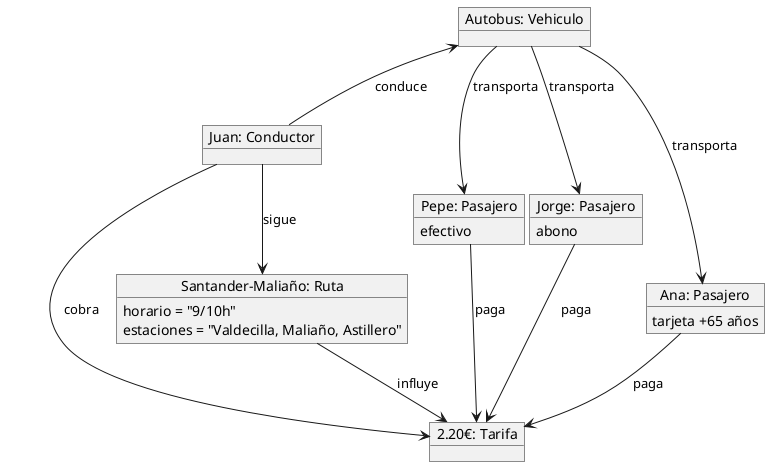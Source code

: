 @startuml object-diagram
object "Autobus: Vehiculo" as autobus
object "Juan: Conductor" as juan
object "2.20€: Tarifa" as tarifa
object "Santander-Maliaño: Ruta" as ruta {
  horario = "9/10h"
  estaciones = "Valdecilla, Maliaño, Astillero"
}
object "Pepe: Pasajero" as pepe {
    efectivo
}
object "Jorge: Pasajero" as jorge {
    abono
}
object "Ana: Pasajero" as ana {
    tarjeta +65 años
}
object "Juan: Conductor" as juan{
}

autobus --> pepe : transporta
autobus --> jorge : transporta
autobus --> ana : transporta
juan --> tarifa : cobra
autobus <-- juan : conduce
juan --> ruta : sigue
pepe --> tarifa : paga
jorge --> tarifa : paga
ana --> tarifa : paga
ruta --> tarifa : influye
@enduml
